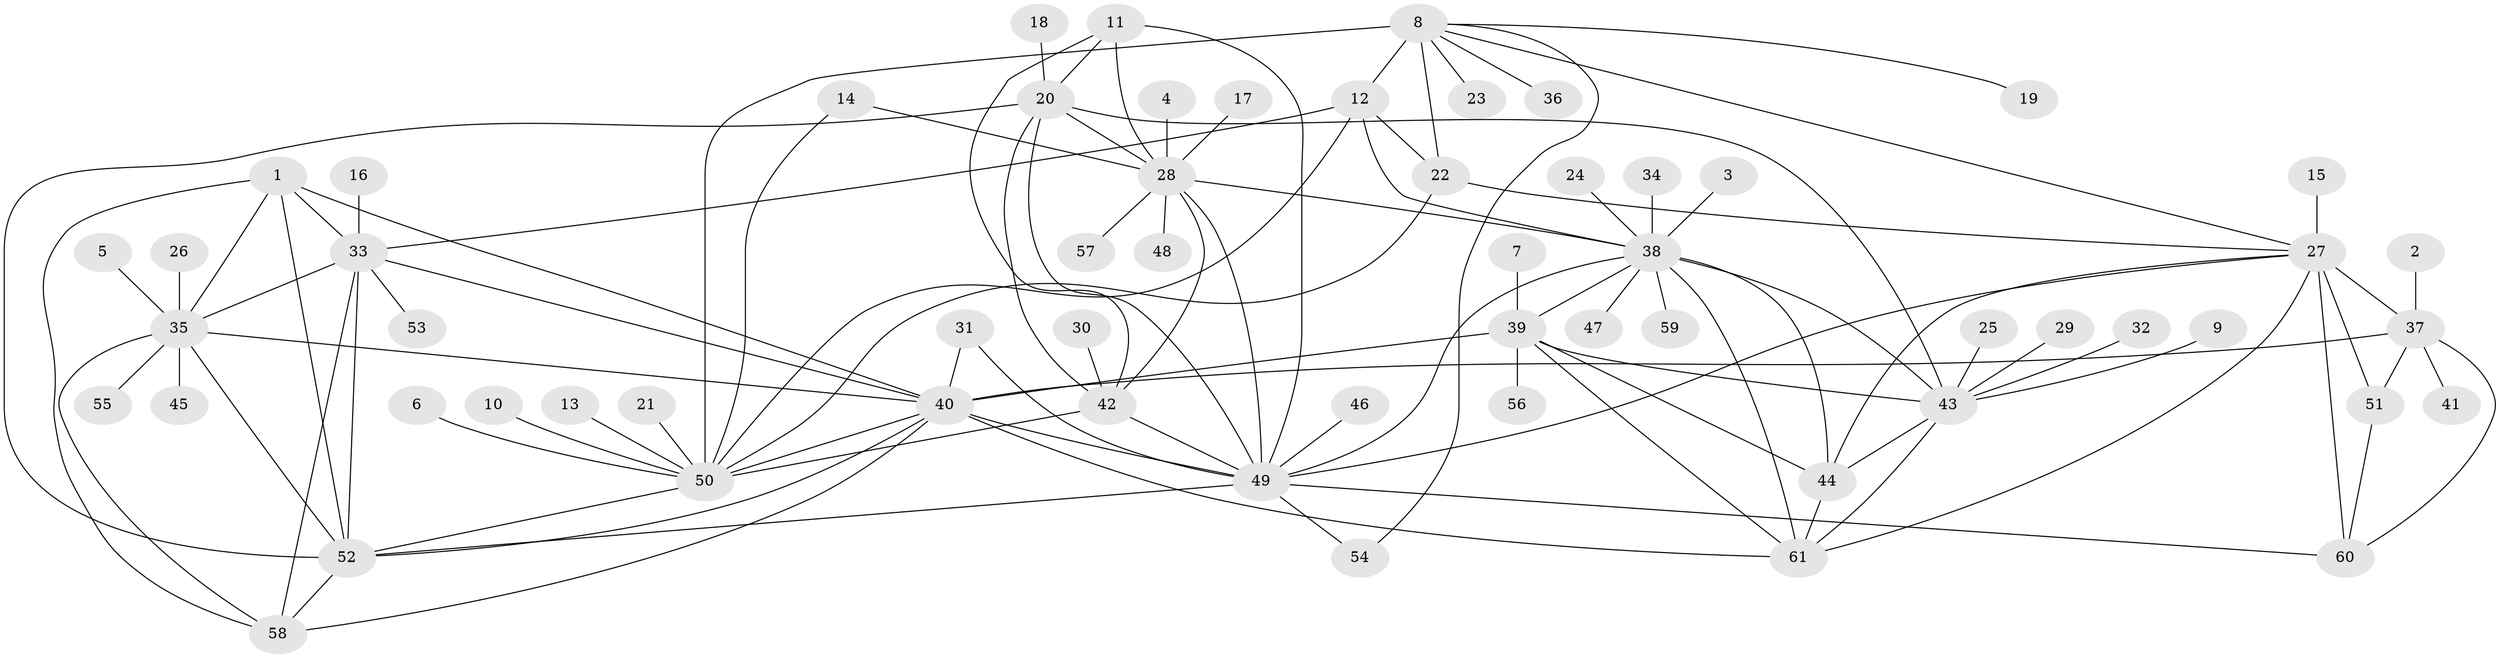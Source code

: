 // original degree distribution, {9: 0.03278688524590164, 8: 0.040983606557377046, 10: 0.040983606557377046, 12: 0.00819672131147541, 7: 0.040983606557377046, 13: 0.01639344262295082, 11: 0.01639344262295082, 6: 0.03278688524590164, 14: 0.00819672131147541, 5: 0.00819672131147541, 2: 0.18032786885245902, 1: 0.5491803278688525, 3: 0.02459016393442623}
// Generated by graph-tools (version 1.1) at 2025/26/03/09/25 03:26:47]
// undirected, 61 vertices, 107 edges
graph export_dot {
graph [start="1"]
  node [color=gray90,style=filled];
  1;
  2;
  3;
  4;
  5;
  6;
  7;
  8;
  9;
  10;
  11;
  12;
  13;
  14;
  15;
  16;
  17;
  18;
  19;
  20;
  21;
  22;
  23;
  24;
  25;
  26;
  27;
  28;
  29;
  30;
  31;
  32;
  33;
  34;
  35;
  36;
  37;
  38;
  39;
  40;
  41;
  42;
  43;
  44;
  45;
  46;
  47;
  48;
  49;
  50;
  51;
  52;
  53;
  54;
  55;
  56;
  57;
  58;
  59;
  60;
  61;
  1 -- 33 [weight=1.0];
  1 -- 35 [weight=1.0];
  1 -- 40 [weight=1.0];
  1 -- 52 [weight=1.0];
  1 -- 58 [weight=1.0];
  2 -- 37 [weight=1.0];
  3 -- 38 [weight=1.0];
  4 -- 28 [weight=1.0];
  5 -- 35 [weight=1.0];
  6 -- 50 [weight=1.0];
  7 -- 39 [weight=1.0];
  8 -- 12 [weight=2.0];
  8 -- 19 [weight=1.0];
  8 -- 22 [weight=2.0];
  8 -- 23 [weight=1.0];
  8 -- 27 [weight=1.0];
  8 -- 36 [weight=1.0];
  8 -- 50 [weight=4.0];
  8 -- 54 [weight=1.0];
  9 -- 43 [weight=1.0];
  10 -- 50 [weight=1.0];
  11 -- 20 [weight=1.0];
  11 -- 28 [weight=1.0];
  11 -- 42 [weight=1.0];
  11 -- 49 [weight=2.0];
  12 -- 22 [weight=1.0];
  12 -- 33 [weight=1.0];
  12 -- 38 [weight=1.0];
  12 -- 50 [weight=2.0];
  13 -- 50 [weight=1.0];
  14 -- 28 [weight=1.0];
  14 -- 50 [weight=1.0];
  15 -- 27 [weight=1.0];
  16 -- 33 [weight=1.0];
  17 -- 28 [weight=1.0];
  18 -- 20 [weight=1.0];
  20 -- 28 [weight=1.0];
  20 -- 42 [weight=1.0];
  20 -- 43 [weight=1.0];
  20 -- 49 [weight=2.0];
  20 -- 52 [weight=1.0];
  21 -- 50 [weight=1.0];
  22 -- 27 [weight=1.0];
  22 -- 50 [weight=2.0];
  24 -- 38 [weight=1.0];
  25 -- 43 [weight=1.0];
  26 -- 35 [weight=1.0];
  27 -- 37 [weight=2.0];
  27 -- 44 [weight=1.0];
  27 -- 49 [weight=1.0];
  27 -- 51 [weight=4.0];
  27 -- 60 [weight=2.0];
  27 -- 61 [weight=1.0];
  28 -- 38 [weight=1.0];
  28 -- 42 [weight=1.0];
  28 -- 48 [weight=1.0];
  28 -- 49 [weight=2.0];
  28 -- 57 [weight=1.0];
  29 -- 43 [weight=1.0];
  30 -- 42 [weight=1.0];
  31 -- 40 [weight=1.0];
  31 -- 49 [weight=1.0];
  32 -- 43 [weight=1.0];
  33 -- 35 [weight=1.0];
  33 -- 40 [weight=1.0];
  33 -- 52 [weight=1.0];
  33 -- 53 [weight=1.0];
  33 -- 58 [weight=1.0];
  34 -- 38 [weight=1.0];
  35 -- 40 [weight=1.0];
  35 -- 45 [weight=1.0];
  35 -- 52 [weight=1.0];
  35 -- 55 [weight=1.0];
  35 -- 58 [weight=1.0];
  37 -- 40 [weight=1.0];
  37 -- 41 [weight=1.0];
  37 -- 51 [weight=2.0];
  37 -- 60 [weight=1.0];
  38 -- 39 [weight=1.0];
  38 -- 43 [weight=1.0];
  38 -- 44 [weight=1.0];
  38 -- 47 [weight=1.0];
  38 -- 49 [weight=1.0];
  38 -- 59 [weight=1.0];
  38 -- 61 [weight=2.0];
  39 -- 40 [weight=1.0];
  39 -- 43 [weight=1.0];
  39 -- 44 [weight=1.0];
  39 -- 56 [weight=1.0];
  39 -- 61 [weight=2.0];
  40 -- 49 [weight=2.0];
  40 -- 50 [weight=1.0];
  40 -- 52 [weight=1.0];
  40 -- 58 [weight=1.0];
  40 -- 61 [weight=1.0];
  42 -- 49 [weight=2.0];
  42 -- 50 [weight=2.0];
  43 -- 44 [weight=1.0];
  43 -- 61 [weight=2.0];
  44 -- 61 [weight=2.0];
  46 -- 49 [weight=1.0];
  49 -- 52 [weight=1.0];
  49 -- 54 [weight=1.0];
  49 -- 60 [weight=1.0];
  50 -- 52 [weight=1.0];
  51 -- 60 [weight=2.0];
  52 -- 58 [weight=1.0];
}
